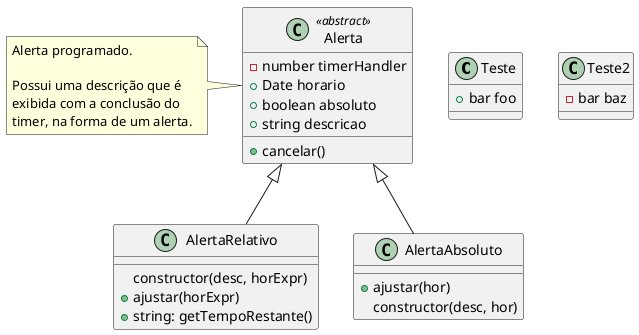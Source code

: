 @startuml "Classes"

top to bottom direction

class Teste {
  + bar foo
}

class Alerta <<abstract>> {
  - number timerHandler
  + Date horario
  + boolean absoluto
  + string descricao
  + cancelar()
}
note left of Alerta : Alerta programado.\n\nPossui uma descrição que é\nexibida com a conclusão do\ntimer, na forma de um alerta.

class AlertaRelativo {
  constructor(desc, horExpr)
  + ajustar(horExpr)
  + string: getTempoRestante()
}

class AlertaAbsoluto {
  + ajustar(hor)
  constructor(desc, hor)
}

class Teste2 {
  - bar baz
}

Alerta <|-- AlertaRelativo
Alerta <|-- AlertaAbsoluto

@enduml
